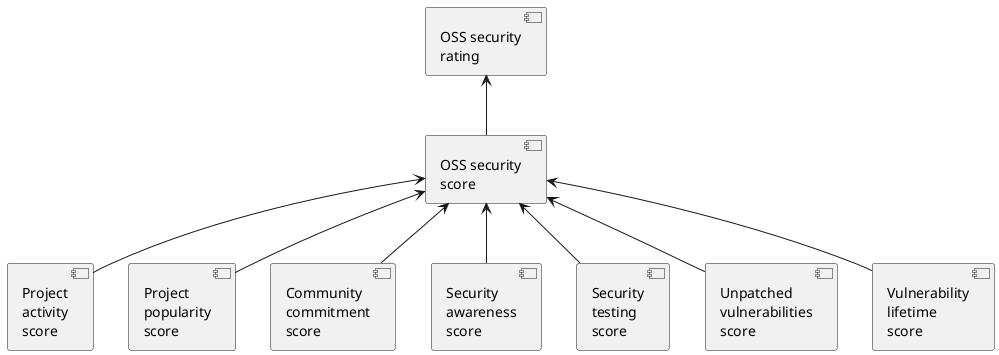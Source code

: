 @startuml

component oss_security_rating [
OSS security
rating
]

component oss_security_score [
OSS security
score
]

component project_activity_score [
Project
activity
score
]

component project_popularity_score [
Project
popularity
score
]

component community_commitment_score [
Community
commitment
score
]

component security_awareness_score [
Security
awareness
score
]

component security_testing_score [
Security
testing
score
]

component unpatched_vulnerabilities_score [
Unpatched
vulnerabilities
score
]

component vulnerability_lifetime_score [
Vulnerability
lifetime
score
]

oss_security_rating <-- oss_security_score
oss_security_score <-- project_activity_score
oss_security_score <-- project_popularity_score
oss_security_score <-- community_commitment_score
oss_security_score <-- security_awareness_score
oss_security_score <-- security_testing_score
oss_security_score <-- unpatched_vulnerabilities_score
oss_security_score <-- vulnerability_lifetime_score

@enduml
